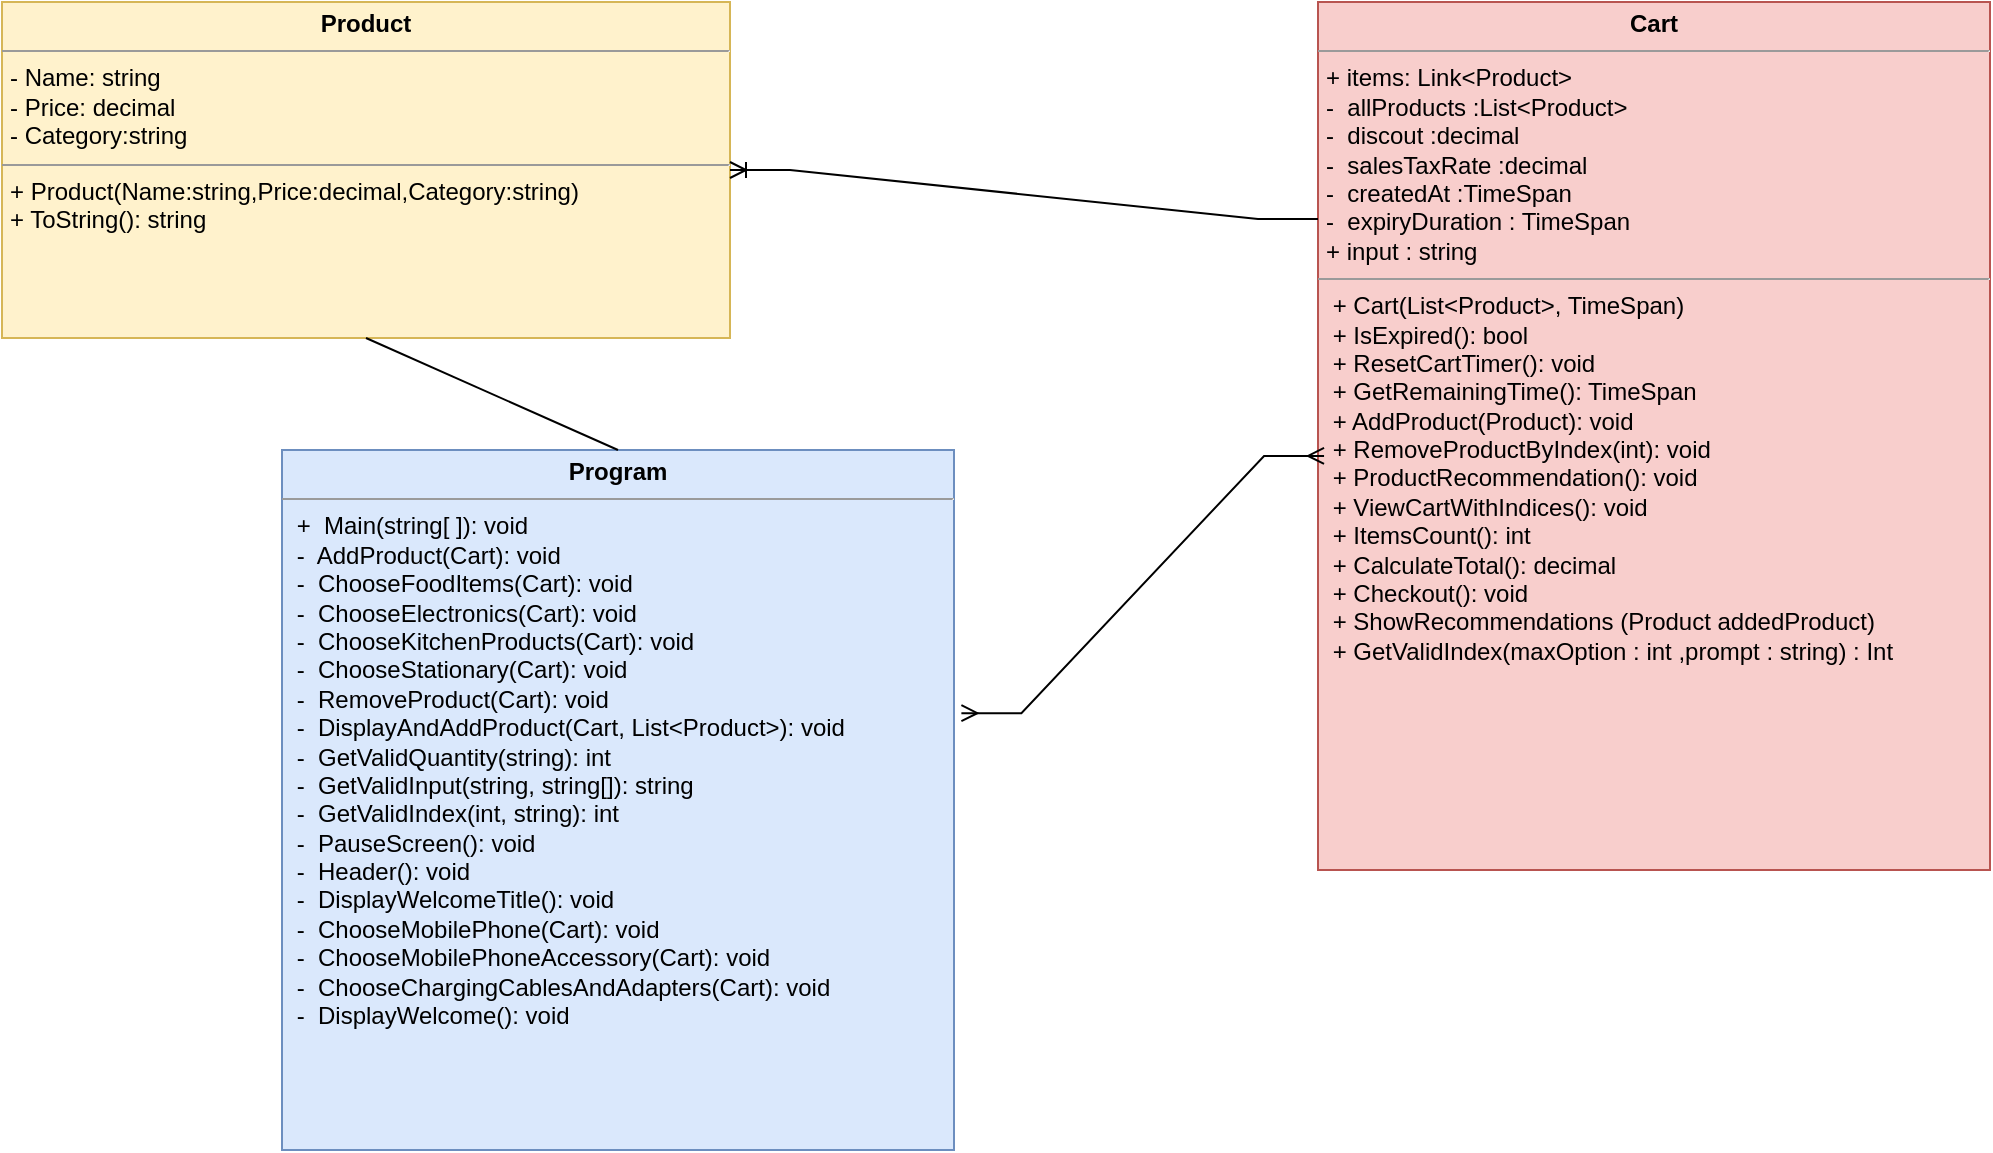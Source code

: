 <mxfile version="24.8.3">
  <diagram name="Page-1" id="c4acf3e9-155e-7222-9cf6-157b1a14988f">
    <mxGraphModel dx="1366" dy="743" grid="1" gridSize="14" guides="1" tooltips="1" connect="1" arrows="1" fold="1" page="1" pageScale="1" pageWidth="850" pageHeight="1100" background="none" math="0" shadow="0">
      <root>
        <mxCell id="0" />
        <mxCell id="1" parent="0" />
        <mxCell id="5d2195bd80daf111-34" style="edgeStyle=orthogonalEdgeStyle;rounded=0;html=1;dashed=1;labelBackgroundColor=none;startFill=0;endArrow=open;endFill=0;endSize=10;fontFamily=Verdana;fontSize=10;" parent="1" target="5d2195bd80daf111-8" edge="1">
          <mxGeometry relative="1" as="geometry">
            <Array as="points">
              <mxPoint x="410" y="1029" />
              <mxPoint x="410" y="1029" />
            </Array>
            <mxPoint x="380" y="1029" as="sourcePoint" />
          </mxGeometry>
        </mxCell>
        <mxCell id="5d2195bd80daf111-15" value="&lt;p style=&quot;margin:0px;margin-top:4px;text-align:center;&quot;&gt;&lt;b style=&quot;&quot;&gt;Cart&lt;/b&gt;&lt;/p&gt;&lt;hr size=&quot;1&quot;&gt;&lt;p style=&quot;margin:0px;margin-left:4px;&quot;&gt;+ items: Link&amp;lt;Product&amp;gt;&lt;br&gt;-&amp;nbsp; allProducts :List&amp;lt;Product&amp;gt;&lt;br&gt;-&amp;nbsp; discout :decimal&lt;br&gt;-&amp;nbsp; salesTaxRate :decimal&lt;br&gt;-&amp;nbsp; createdAt :TimeSpan&lt;br&gt;-&amp;nbsp; expiryDuration : TimeSpan&lt;br&gt;+ input : string&lt;/p&gt;&lt;hr size=&quot;1&quot;&gt;&lt;p style=&quot;margin:0px;margin-left:4px;&quot;&gt;&amp;nbsp;+ Cart(List&amp;lt;Product&amp;gt;, TimeSpan)&amp;nbsp;&lt;br&gt;&amp;nbsp;+ IsExpired(): bool&amp;nbsp;&lt;br&gt;&amp;nbsp;+ ResetCartTimer(): void&amp;nbsp;&lt;br&gt;&amp;nbsp;+ GetRemainingTime(): TimeSpan&amp;nbsp;&lt;br&gt;&amp;nbsp;+ AddProduct(Product): void&amp;nbsp;&lt;br&gt;&amp;nbsp;+ RemoveProductByIndex(int): void&amp;nbsp;&lt;br&gt;&amp;nbsp;+ ProductRecommendation(): void&amp;nbsp;&lt;br&gt;&amp;nbsp;+ ViewCartWithIndices(): void&amp;nbsp;&lt;br&gt;&amp;nbsp;+ ItemsCount(): int&amp;nbsp;&lt;br&gt;&amp;nbsp;+ CalculateTotal(): decimal&amp;nbsp;&lt;br&gt;&amp;nbsp;+ Checkout(): void&amp;nbsp; &lt;br&gt;&amp;nbsp;+ ShowRecommendations (Product addedProduct)&lt;br&gt;&amp;nbsp;+ GetValidIndex(maxOption : int ,prompt : string) : Int&amp;nbsp;&amp;nbsp;&lt;/p&gt;" style="verticalAlign=top;align=left;overflow=fill;fontSize=12;fontFamily=Helvetica;html=1;rounded=0;shadow=0;comic=0;labelBackgroundColor=none;strokeWidth=1;fillColor=#f8cecc;strokeColor=#b85450;" parent="1" vertex="1">
          <mxGeometry x="812" y="112" width="336" height="434" as="geometry" />
        </mxCell>
        <mxCell id="5d2195bd80daf111-18" value="&lt;p style=&quot;margin:0px;margin-top:4px;text-align:center;&quot;&gt;&lt;b style=&quot;&quot;&gt;Product&lt;/b&gt;&lt;/p&gt;&lt;hr size=&quot;1&quot;&gt;&lt;p style=&quot;margin:0px;margin-left:4px;&quot;&gt;- Name: string&lt;br&gt;- Price: decimal&lt;/p&gt;&lt;p style=&quot;margin:0px;margin-left:4px;&quot;&gt;- Category:string&lt;/p&gt;&lt;hr size=&quot;1&quot;&gt;&lt;p style=&quot;margin:0px;margin-left:4px;&quot;&gt;+ Product(Name:string,Price:decimal,Category:string)&lt;br&gt;+ ToString(): string&lt;/p&gt;" style="verticalAlign=top;align=left;overflow=fill;fontSize=12;fontFamily=Helvetica;html=1;rounded=0;shadow=0;comic=0;labelBackgroundColor=none;strokeWidth=1;fillColor=#fff2cc;strokeColor=#d6b656;" parent="1" vertex="1">
          <mxGeometry x="154" y="112" width="364" height="168" as="geometry" />
        </mxCell>
        <mxCell id="5d2195bd80daf111-19" value="&lt;p style=&quot;margin:0px;margin-top:4px;text-align:center;&quot;&gt;&lt;b style=&quot;&quot;&gt;Program&lt;/b&gt;&lt;/p&gt;&lt;hr size=&quot;1&quot;&gt;&lt;p style=&quot;margin:0px;margin-left:4px;&quot;&gt;&amp;nbsp;+&amp;nbsp; Main(string[ ]): void&amp;nbsp;&lt;br&gt;&amp;nbsp;-&amp;nbsp; AddProduct(Cart): void&lt;br&gt;&amp;nbsp;-&amp;nbsp; ChooseFoodItems(Cart): void&amp;nbsp;&lt;br&gt;&amp;nbsp;-&amp;nbsp; ChooseElectronics(Cart): void&amp;nbsp;&lt;br&gt;&amp;nbsp;-&amp;nbsp; ChooseKitchenProducts(Cart): void&amp;nbsp;&lt;br&gt;&amp;nbsp;-&amp;nbsp; ChooseStationary(Cart): void&amp;nbsp;&lt;br&gt;&amp;nbsp;-&amp;nbsp; RemoveProduct(Cart): void&amp;nbsp;&lt;br&gt;&amp;nbsp;-&amp;nbsp; DisplayAndAddProduct(Cart, List&amp;lt;Product&amp;gt;): void&lt;br&gt;&amp;nbsp;-&amp;nbsp; GetValidQuantity(string): int&amp;nbsp;&lt;br&gt;&amp;nbsp;-&amp;nbsp; GetValidInput(string, string[]): string&amp;nbsp;&lt;br&gt;&amp;nbsp;-&amp;nbsp; GetValidIndex(int, string): int&amp;nbsp;&lt;br&gt;&amp;nbsp;-&amp;nbsp; PauseScreen(): void&amp;nbsp;&lt;br&gt;&amp;nbsp;-&amp;nbsp; Header(): void&amp;nbsp;&lt;br&gt;&amp;nbsp;-&amp;nbsp; DisplayWelcomeTitle(): void&amp;nbsp;&lt;br&gt;&amp;nbsp;-&amp;nbsp; ChooseMobilePhone(Cart): void&amp;nbsp;&lt;br&gt;&amp;nbsp;-&amp;nbsp; ChooseMobilePhoneAccessory(Cart): void&lt;br&gt;&amp;nbsp;-&amp;nbsp; ChooseChargingCablesAndAdapters(Cart): void&lt;br&gt;&amp;nbsp;-&amp;nbsp; DisplayWelcome(): void&amp;nbsp;&lt;/p&gt;" style="verticalAlign=top;align=left;overflow=fill;fontSize=12;fontFamily=Helvetica;html=1;rounded=0;shadow=0;comic=0;labelBackgroundColor=none;strokeWidth=1;fillColor=#dae8fc;strokeColor=#6c8ebf;" parent="1" vertex="1">
          <mxGeometry x="294" y="336" width="336" height="350" as="geometry" />
        </mxCell>
        <mxCell id="862qrAab-U_QZ4QmBKrs-2" value="" style="edgeStyle=entityRelationEdgeStyle;fontSize=12;html=1;endArrow=ERmany;startArrow=ERmany;rounded=0;exitX=1.011;exitY=0.376;exitDx=0;exitDy=0;exitPerimeter=0;entryX=0.009;entryY=0.523;entryDx=0;entryDy=0;entryPerimeter=0;" edge="1" parent="1" source="5d2195bd80daf111-19" target="5d2195bd80daf111-15">
          <mxGeometry width="100" height="100" relative="1" as="geometry">
            <mxPoint x="658" y="436" as="sourcePoint" />
            <mxPoint x="758" y="336" as="targetPoint" />
          </mxGeometry>
        </mxCell>
        <mxCell id="862qrAab-U_QZ4QmBKrs-3" value="" style="edgeStyle=entityRelationEdgeStyle;fontSize=12;html=1;endArrow=ERoneToMany;rounded=0;entryX=1;entryY=0.5;entryDx=0;entryDy=0;exitX=0;exitY=0.25;exitDx=0;exitDy=0;" edge="1" parent="1" source="5d2195bd80daf111-15" target="5d2195bd80daf111-18">
          <mxGeometry width="100" height="100" relative="1" as="geometry">
            <mxPoint x="574" y="280" as="sourcePoint" />
            <mxPoint x="674" y="180" as="targetPoint" />
          </mxGeometry>
        </mxCell>
        <mxCell id="862qrAab-U_QZ4QmBKrs-4" value="" style="endArrow=none;html=1;rounded=0;exitX=0.5;exitY=1;exitDx=0;exitDy=0;entryX=0.5;entryY=0;entryDx=0;entryDy=0;" edge="1" parent="1" source="5d2195bd80daf111-18" target="5d2195bd80daf111-19">
          <mxGeometry relative="1" as="geometry">
            <mxPoint x="616" y="378" as="sourcePoint" />
            <mxPoint x="776" y="378" as="targetPoint" />
          </mxGeometry>
        </mxCell>
      </root>
    </mxGraphModel>
  </diagram>
</mxfile>
